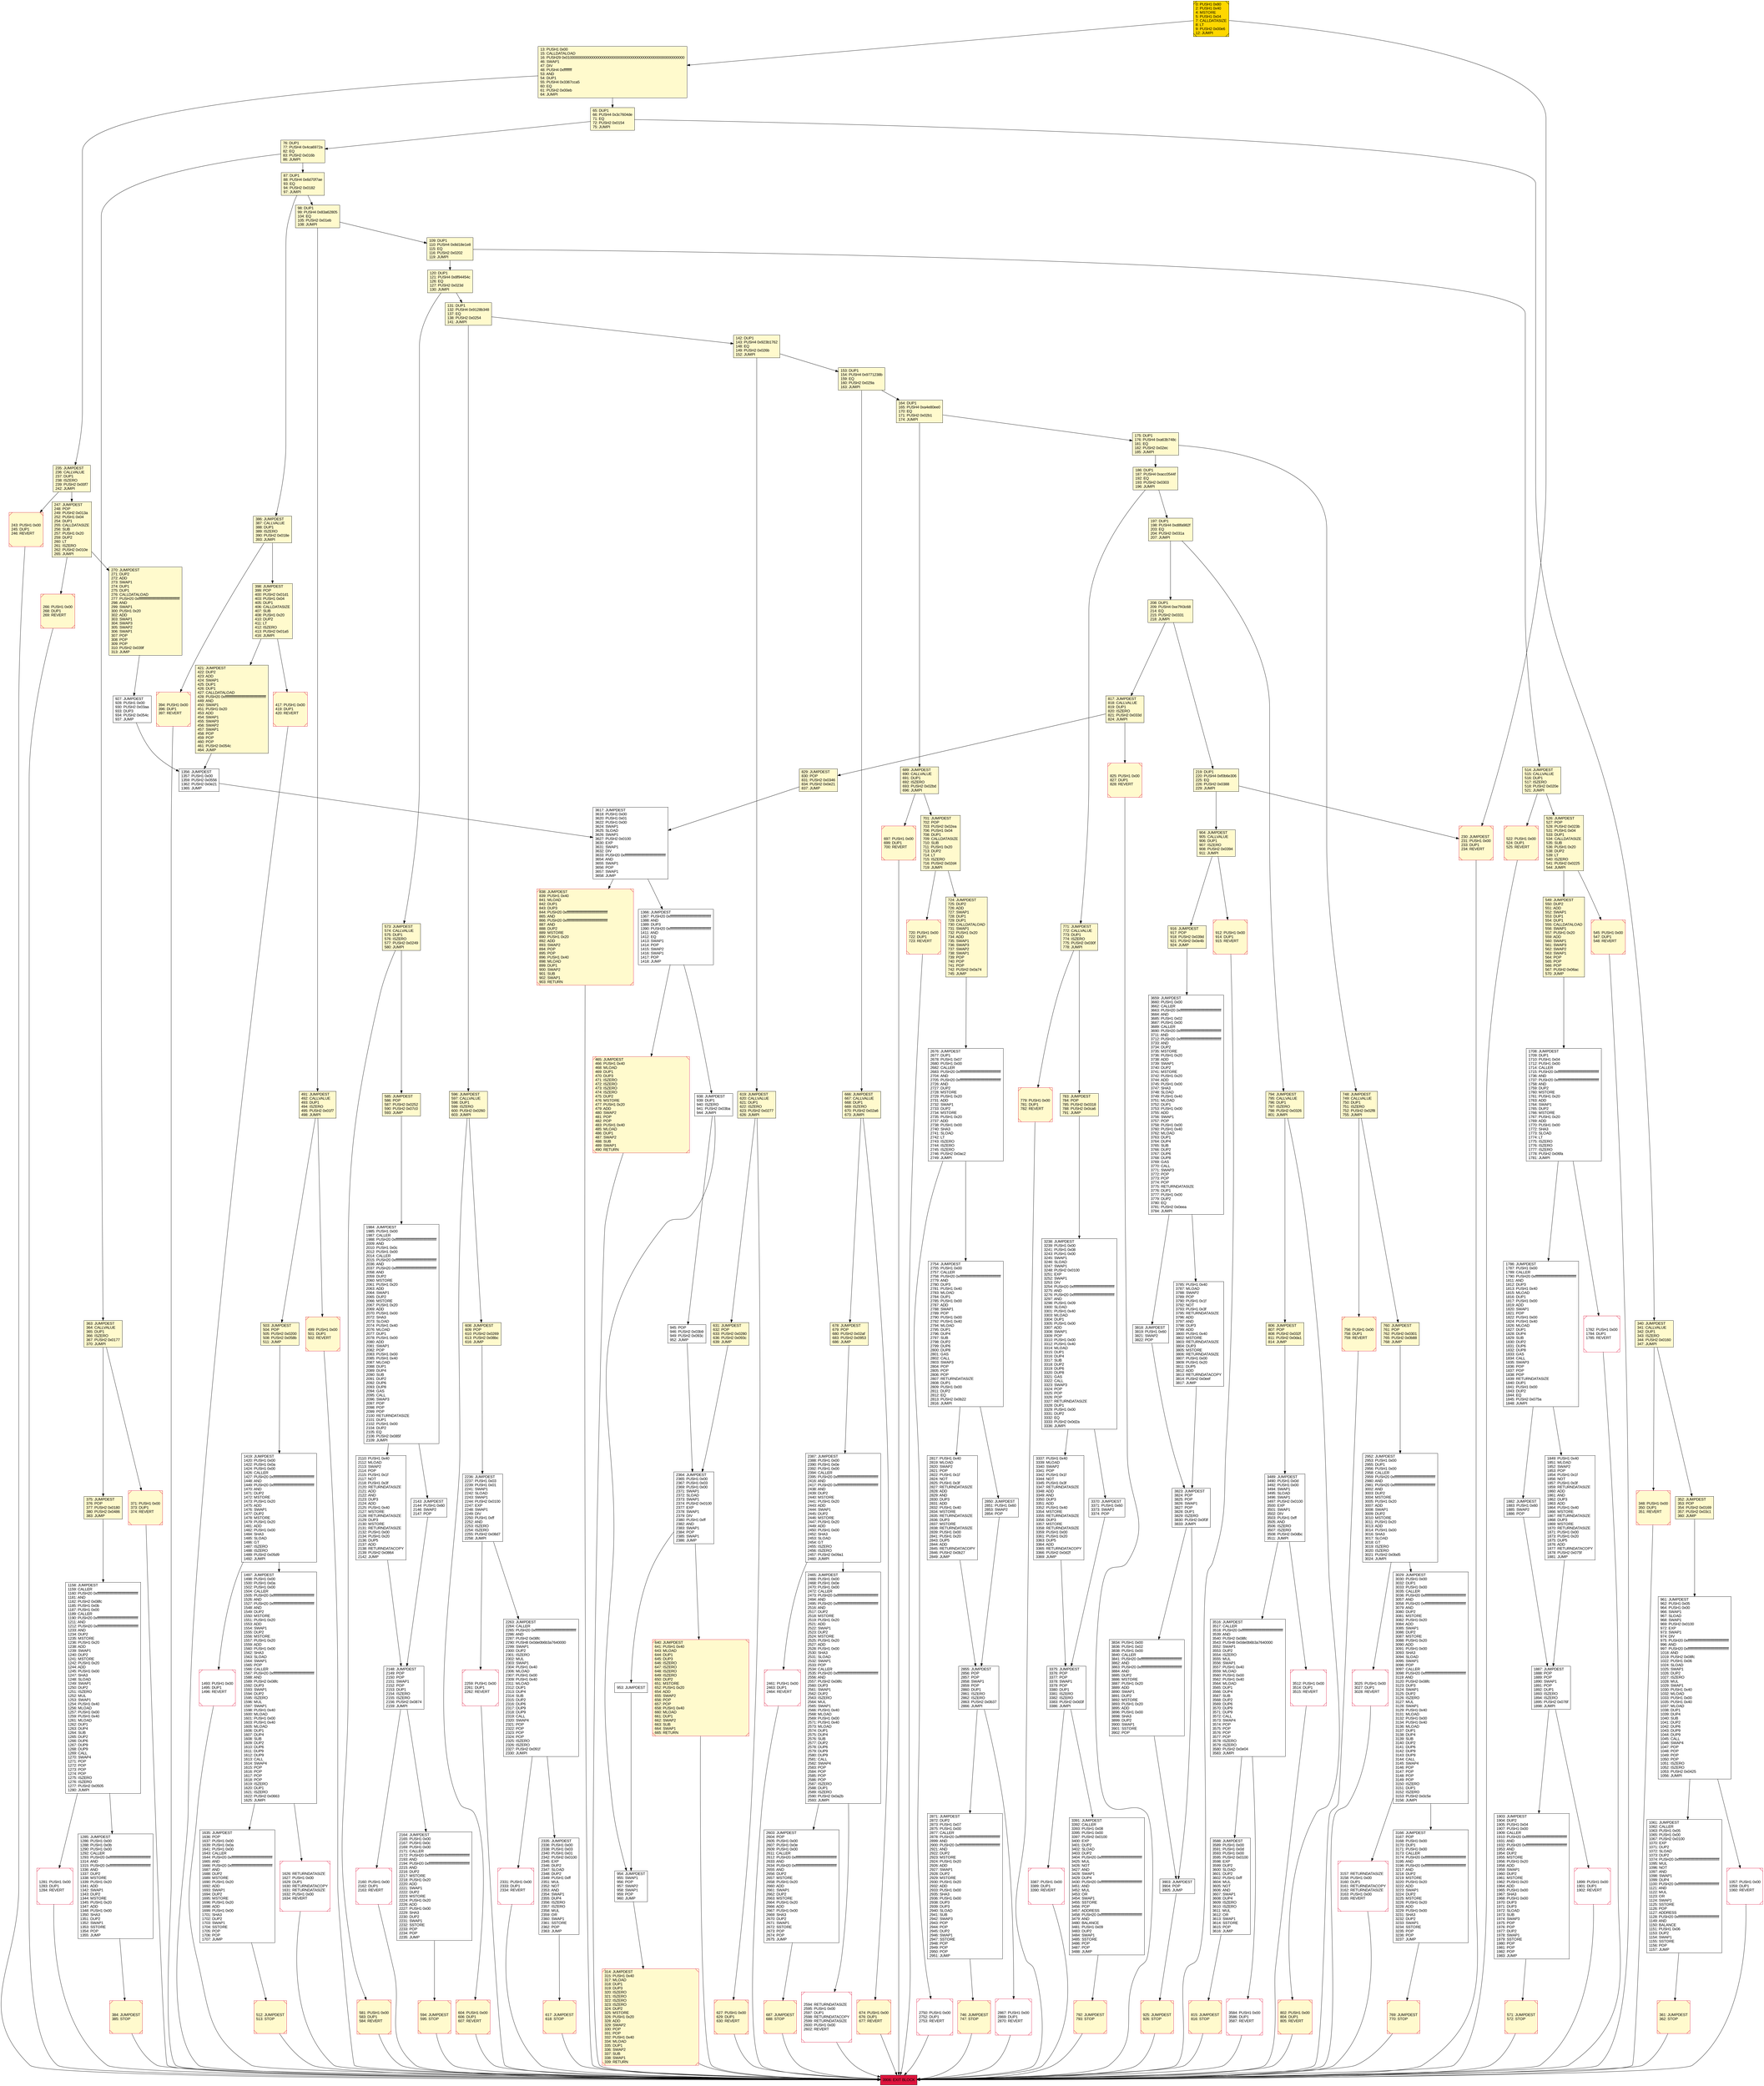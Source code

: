 digraph G {
bgcolor=transparent rankdir=UD;
node [shape=box style=filled color=black fillcolor=white fontname=arial fontcolor=black];
417 [label="417: PUSH1 0x00\l419: DUP1\l420: REVERT\l" fillcolor=lemonchiffon shape=Msquare color=crimson ];
674 [label="674: PUSH1 0x00\l676: DUP1\l677: REVERT\l" fillcolor=lemonchiffon shape=Msquare color=crimson ];
314 [label="314: JUMPDEST\l315: PUSH1 0x40\l317: MLOAD\l318: DUP1\l319: DUP3\l320: ISZERO\l321: ISZERO\l322: ISZERO\l323: ISZERO\l324: DUP2\l325: MSTORE\l326: PUSH1 0x20\l328: ADD\l329: SWAP2\l330: POP\l331: POP\l332: PUSH1 0x40\l334: MLOAD\l335: DUP1\l336: SWAP2\l337: SUB\l338: SWAP1\l339: RETURN\l" fillcolor=lemonchiffon shape=Msquare color=crimson ];
689 [label="689: JUMPDEST\l690: CALLVALUE\l691: DUP1\l692: ISZERO\l693: PUSH2 0x02bd\l696: JUMPI\l" fillcolor=lemonchiffon ];
153 [label="153: DUP1\l154: PUSH4 0x9771238b\l159: EQ\l160: PUSH2 0x029a\l163: JUMPI\l" fillcolor=lemonchiffon ];
925 [label="925: JUMPDEST\l926: STOP\l" fillcolor=lemonchiffon shape=Msquare color=crimson ];
1061 [label="1061: JUMPDEST\l1062: CALLER\l1063: PUSH1 0x05\l1065: PUSH1 0x00\l1067: PUSH2 0x0100\l1070: EXP\l1071: DUP2\l1072: SLOAD\l1073: DUP2\l1074: PUSH20 0xffffffffffffffffffffffffffffffffffffffff\l1095: MUL\l1096: NOT\l1097: AND\l1098: SWAP1\l1099: DUP4\l1100: PUSH20 0xffffffffffffffffffffffffffffffffffffffff\l1121: AND\l1122: MUL\l1123: OR\l1124: SWAP1\l1125: SSTORE\l1126: POP\l1127: ADDRESS\l1128: PUSH20 0xffffffffffffffffffffffffffffffffffffffff\l1149: AND\l1150: BALANCE\l1151: PUSH1 0x06\l1153: DUP2\l1154: SWAP1\l1155: SSTORE\l1156: POP\l1157: JUMP\l" ];
2148 [label="2148: JUMPDEST\l2149: POP\l2150: POP\l2151: SWAP1\l2152: POP\l2153: DUP1\l2154: ISZERO\l2155: ISZERO\l2156: PUSH2 0x0874\l2159: JUMPI\l" ];
954 [label="954: JUMPDEST\l955: SWAP1\l956: POP\l957: SWAP2\l958: SWAP1\l959: POP\l960: JUMP\l" ];
1708 [label="1708: JUMPDEST\l1709: DUP1\l1710: PUSH1 0x04\l1712: PUSH1 0x00\l1714: CALLER\l1715: PUSH20 0xffffffffffffffffffffffffffffffffffffffff\l1736: AND\l1737: PUSH20 0xffffffffffffffffffffffffffffffffffffffff\l1758: AND\l1759: DUP2\l1760: MSTORE\l1761: PUSH1 0x20\l1763: ADD\l1764: SWAP1\l1765: DUP2\l1766: MSTORE\l1767: PUSH1 0x20\l1769: ADD\l1770: PUSH1 0x00\l1772: SHA3\l1773: SLOAD\l1774: LT\l1775: ISZERO\l1776: ISZERO\l1777: ISZERO\l1778: PUSH2 0x06fa\l1781: JUMPI\l" ];
573 [label="573: JUMPDEST\l574: CALLVALUE\l575: DUP1\l576: ISZERO\l577: PUSH2 0x0249\l580: JUMPI\l" fillcolor=lemonchiffon ];
375 [label="375: JUMPDEST\l376: POP\l377: PUSH2 0x0180\l380: PUSH2 0x0486\l383: JUMP\l" fillcolor=lemonchiffon ];
384 [label="384: JUMPDEST\l385: STOP\l" fillcolor=lemonchiffon shape=Msquare color=crimson ];
838 [label="838: JUMPDEST\l839: PUSH1 0x40\l841: MLOAD\l842: DUP1\l843: DUP3\l844: PUSH20 0xffffffffffffffffffffffffffffffffffffffff\l865: AND\l866: PUSH20 0xffffffffffffffffffffffffffffffffffffffff\l887: AND\l888: DUP2\l889: MSTORE\l890: PUSH1 0x20\l892: ADD\l893: SWAP2\l894: POP\l895: POP\l896: PUSH1 0x40\l898: MLOAD\l899: DUP1\l900: SWAP2\l901: SUB\l902: SWAP1\l903: RETURN\l" fillcolor=lemonchiffon shape=Msquare color=crimson ];
2263 [label="2263: JUMPDEST\l2264: CALLER\l2265: PUSH20 0xffffffffffffffffffffffffffffffffffffffff\l2286: AND\l2287: PUSH2 0x08fc\l2290: PUSH8 0x0de0b6b3a7640000\l2299: SWAP1\l2300: DUP2\l2301: ISZERO\l2302: MUL\l2303: SWAP1\l2304: PUSH1 0x40\l2306: MLOAD\l2307: PUSH1 0x00\l2309: PUSH1 0x40\l2311: MLOAD\l2312: DUP1\l2313: DUP4\l2314: SUB\l2315: DUP2\l2316: DUP6\l2317: DUP9\l2318: DUP9\l2319: CALL\l2320: SWAP4\l2321: POP\l2322: POP\l2323: POP\l2324: POP\l2325: ISZERO\l2326: ISZERO\l2327: PUSH2 0x091f\l2330: JUMPI\l" ];
666 [label="666: JUMPDEST\l667: CALLVALUE\l668: DUP1\l669: ISZERO\l670: PUSH2 0x02a6\l673: JUMPI\l" fillcolor=lemonchiffon ];
697 [label="697: PUSH1 0x00\l699: DUP1\l700: REVERT\l" fillcolor=lemonchiffon shape=Msquare color=crimson ];
3903 [label="3903: JUMPDEST\l3904: POP\l3905: JUMP\l" ];
1887 [label="1887: JUMPDEST\l1888: POP\l1889: POP\l1890: SWAP1\l1891: POP\l1892: DUP1\l1893: ISZERO\l1894: ISZERO\l1895: PUSH2 0x076f\l1898: JUMPI\l" ];
3512 [label="3512: PUSH1 0x00\l3514: DUP1\l3515: REVERT\l" shape=Msquare color=crimson ];
2750 [label="2750: PUSH1 0x00\l2752: DUP1\l2753: REVERT\l" shape=Msquare color=crimson ];
2164 [label="2164: JUMPDEST\l2165: PUSH1 0x00\l2167: PUSH1 0x0c\l2169: PUSH1 0x00\l2171: CALLER\l2172: PUSH20 0xffffffffffffffffffffffffffffffffffffffff\l2193: AND\l2194: PUSH20 0xffffffffffffffffffffffffffffffffffffffff\l2215: AND\l2216: DUP2\l2217: MSTORE\l2218: PUSH1 0x20\l2220: ADD\l2221: SWAP1\l2222: DUP2\l2223: MSTORE\l2224: PUSH1 0x20\l2226: ADD\l2227: PUSH1 0x00\l2229: SHA3\l2230: DUP2\l2231: SWAP1\l2232: SSTORE\l2233: POP\l2234: POP\l2235: JUMP\l" ];
1849 [label="1849: PUSH1 0x40\l1851: MLOAD\l1852: SWAP2\l1853: POP\l1854: PUSH1 0x1f\l1856: NOT\l1857: PUSH1 0x3f\l1859: RETURNDATASIZE\l1860: ADD\l1861: AND\l1862: DUP3\l1863: ADD\l1864: PUSH1 0x40\l1866: MSTORE\l1867: RETURNDATASIZE\l1868: DUP3\l1869: MSTORE\l1870: RETURNDATASIZE\l1871: PUSH1 0x00\l1873: PUSH1 0x20\l1875: DUP5\l1876: ADD\l1877: RETURNDATACOPY\l1878: PUSH2 0x075f\l1881: JUMP\l" ];
2855 [label="2855: JUMPDEST\l2856: POP\l2857: POP\l2858: SWAP1\l2859: POP\l2860: DUP1\l2861: ISZERO\l2862: ISZERO\l2863: PUSH2 0x0b37\l2866: JUMPI\l" ];
760 [label="760: JUMPDEST\l761: POP\l762: PUSH2 0x0301\l765: PUSH2 0x0b88\l768: JUMP\l" fillcolor=lemonchiffon ];
386 [label="386: JUMPDEST\l387: CALLVALUE\l388: DUP1\l389: ISZERO\l390: PUSH2 0x018e\l393: JUMPI\l" fillcolor=lemonchiffon ];
619 [label="619: JUMPDEST\l620: CALLVALUE\l621: DUP1\l622: ISZERO\l623: PUSH2 0x0277\l626: JUMPI\l" fillcolor=lemonchiffon ];
394 [label="394: PUSH1 0x00\l396: DUP1\l397: REVERT\l" fillcolor=lemonchiffon shape=Msquare color=crimson ];
109 [label="109: DUP1\l110: PUSH4 0x8d18e1e8\l115: EQ\l116: PUSH2 0x0202\l119: JUMPI\l" fillcolor=lemonchiffon ];
1786 [label="1786: JUMPDEST\l1787: PUSH1 0x00\l1789: CALLER\l1790: PUSH20 0xffffffffffffffffffffffffffffffffffffffff\l1811: AND\l1812: DUP3\l1813: PUSH1 0x40\l1815: MLOAD\l1816: DUP1\l1817: PUSH1 0x00\l1819: ADD\l1820: SWAP1\l1821: POP\l1822: PUSH1 0x00\l1824: PUSH1 0x40\l1826: MLOAD\l1827: DUP1\l1828: DUP4\l1829: SUB\l1830: DUP2\l1831: DUP6\l1832: DUP8\l1833: GAS\l1834: CALL\l1835: SWAP3\l1836: POP\l1837: POP\l1838: POP\l1839: RETURNDATASIZE\l1840: DUP1\l1841: PUSH1 0x00\l1843: DUP2\l1844: EQ\l1845: PUSH2 0x075a\l1848: JUMPI\l" ];
13 [label="13: PUSH1 0x00\l15: CALLDATALOAD\l16: PUSH29 0x0100000000000000000000000000000000000000000000000000000000\l46: SWAP1\l47: DIV\l48: PUSH4 0xffffffff\l53: AND\l54: DUP1\l55: PUSH4 0x3367cca5\l60: EQ\l61: PUSH2 0x00eb\l64: JUMPI\l" fillcolor=lemonchiffon ];
912 [label="912: PUSH1 0x00\l914: DUP1\l915: REVERT\l" fillcolor=lemonchiffon shape=Msquare color=crimson ];
2952 [label="2952: JUMPDEST\l2953: PUSH1 0x00\l2955: DUP1\l2956: PUSH1 0x00\l2958: CALLER\l2959: PUSH20 0xffffffffffffffffffffffffffffffffffffffff\l2980: AND\l2981: PUSH20 0xffffffffffffffffffffffffffffffffffffffff\l3002: AND\l3003: DUP2\l3004: MSTORE\l3005: PUSH1 0x20\l3007: ADD\l3008: SWAP1\l3009: DUP2\l3010: MSTORE\l3011: PUSH1 0x20\l3013: ADD\l3014: PUSH1 0x00\l3016: SHA3\l3017: SLOAD\l3018: GT\l3019: ISZERO\l3020: ISZERO\l3021: PUSH2 0x0bd5\l3024: JUMPI\l" ];
783 [label="783: JUMPDEST\l784: POP\l785: PUSH2 0x0318\l788: PUSH2 0x0ca6\l791: JUMP\l" fillcolor=lemonchiffon ];
197 [label="197: DUP1\l198: PUSH4 0xd8fa982f\l203: EQ\l204: PUSH2 0x031a\l207: JUMPI\l" fillcolor=lemonchiffon ];
771 [label="771: JUMPDEST\l772: CALLVALUE\l773: DUP1\l774: ISZERO\l775: PUSH2 0x030f\l778: JUMPI\l" fillcolor=lemonchiffon ];
3834 [label="3834: PUSH1 0x00\l3836: PUSH1 0x02\l3838: PUSH1 0x00\l3840: CALLER\l3841: PUSH20 0xffffffffffffffffffffffffffffffffffffffff\l3862: AND\l3863: PUSH20 0xffffffffffffffffffffffffffffffffffffffff\l3884: AND\l3885: DUP2\l3886: MSTORE\l3887: PUSH1 0x20\l3889: ADD\l3890: SWAP1\l3891: DUP2\l3892: MSTORE\l3893: PUSH1 0x20\l3895: ADD\l3896: PUSH1 0x00\l3898: SHA3\l3899: DUP2\l3900: SWAP1\l3901: SSTORE\l3902: POP\l" ];
2594 [label="2594: RETURNDATASIZE\l2595: PUSH1 0x00\l2597: DUP1\l2598: RETURNDATACOPY\l2599: RETURNDATASIZE\l2600: PUSH1 0x00\l2602: REVERT\l" shape=Msquare color=crimson ];
687 [label="687: JUMPDEST\l688: STOP\l" fillcolor=lemonchiffon shape=Msquare color=crimson ];
2461 [label="2461: PUSH1 0x00\l2463: DUP1\l2464: REVERT\l" shape=Msquare color=crimson ];
2364 [label="2364: JUMPDEST\l2365: PUSH1 0x00\l2367: PUSH1 0x03\l2369: PUSH1 0x00\l2371: SWAP1\l2372: SLOAD\l2373: SWAP1\l2374: PUSH2 0x0100\l2377: EXP\l2378: SWAP1\l2379: DIV\l2380: PUSH1 0xff\l2382: AND\l2383: SWAP1\l2384: POP\l2385: SWAP1\l2386: JUMP\l" ];
549 [label="549: JUMPDEST\l550: DUP2\l551: ADD\l552: SWAP1\l553: DUP1\l554: DUP1\l555: CALLDATALOAD\l556: SWAP1\l557: PUSH1 0x20\l559: ADD\l560: SWAP1\l561: SWAP3\l562: SWAP2\l563: SWAP1\l564: POP\l565: POP\l566: POP\l567: PUSH2 0x06ac\l570: JUMP\l" fillcolor=lemonchiffon ];
1626 [label="1626: RETURNDATASIZE\l1627: PUSH1 0x00\l1629: DUP1\l1630: RETURNDATACOPY\l1631: RETURNDATASIZE\l1632: PUSH1 0x00\l1634: REVERT\l" shape=Msquare color=crimson ];
491 [label="491: JUMPDEST\l492: CALLVALUE\l493: DUP1\l494: ISZERO\l495: PUSH2 0x01f7\l498: JUMPI\l" fillcolor=lemonchiffon ];
3906 [label="3906: EXIT BLOCK\l" fillcolor=crimson ];
503 [label="503: JUMPDEST\l504: POP\l505: PUSH2 0x0200\l508: PUSH2 0x058b\l511: JUMP\l" fillcolor=lemonchiffon ];
3157 [label="3157: RETURNDATASIZE\l3158: PUSH1 0x00\l3160: DUP1\l3161: RETURNDATACOPY\l3162: RETURNDATASIZE\l3163: PUSH1 0x00\l3165: REVERT\l" shape=Msquare color=crimson ];
3391 [label="3391: JUMPDEST\l3392: CALLER\l3393: PUSH1 0x08\l3395: PUSH1 0x00\l3397: PUSH2 0x0100\l3400: EXP\l3401: DUP2\l3402: SLOAD\l3403: DUP2\l3404: PUSH20 0xffffffffffffffffffffffffffffffffffffffff\l3425: MUL\l3426: NOT\l3427: AND\l3428: SWAP1\l3429: DUP4\l3430: PUSH20 0xffffffffffffffffffffffffffffffffffffffff\l3451: AND\l3452: MUL\l3453: OR\l3454: SWAP1\l3455: SSTORE\l3456: POP\l3457: ADDRESS\l3458: PUSH20 0xffffffffffffffffffffffffffffffffffffffff\l3479: AND\l3480: BALANCE\l3481: PUSH1 0x09\l3483: DUP2\l3484: SWAP1\l3485: SSTORE\l3486: POP\l3487: POP\l3488: JUMP\l" ];
175 [label="175: DUP1\l176: PUSH4 0xa63b748c\l181: EQ\l182: PUSH2 0x02ec\l185: JUMPI\l" fillcolor=lemonchiffon ];
243 [label="243: PUSH1 0x00\l245: DUP1\l246: REVERT\l" fillcolor=lemonchiffon shape=Msquare color=crimson ];
499 [label="499: PUSH1 0x00\l501: DUP1\l502: REVERT\l" fillcolor=lemonchiffon shape=Msquare color=crimson ];
87 [label="87: DUP1\l88: PUSH4 0x6d70f7ae\l93: EQ\l94: PUSH2 0x0182\l97: JUMPI\l" fillcolor=lemonchiffon ];
1356 [label="1356: JUMPDEST\l1357: PUSH1 0x00\l1359: PUSH2 0x0556\l1362: PUSH2 0x0e21\l1365: JUMP\l" ];
756 [label="756: PUSH1 0x00\l758: DUP1\l759: REVERT\l" fillcolor=lemonchiffon shape=Msquare color=crimson ];
1782 [label="1782: PUSH1 0x00\l1784: DUP1\l1785: REVERT\l" shape=Msquare color=crimson ];
2817 [label="2817: PUSH1 0x40\l2819: MLOAD\l2820: SWAP2\l2821: POP\l2822: PUSH1 0x1f\l2824: NOT\l2825: PUSH1 0x3f\l2827: RETURNDATASIZE\l2828: ADD\l2829: AND\l2830: DUP3\l2831: ADD\l2832: PUSH1 0x40\l2834: MSTORE\l2835: RETURNDATASIZE\l2836: DUP3\l2837: MSTORE\l2838: RETURNDATASIZE\l2839: PUSH1 0x00\l2841: PUSH1 0x20\l2843: DUP5\l2844: ADD\l2845: RETURNDATACOPY\l2846: PUSH2 0x0b27\l2849: JUMP\l" ];
514 [label="514: JUMPDEST\l515: CALLVALUE\l516: DUP1\l517: ISZERO\l518: PUSH2 0x020e\l521: JUMPI\l" fillcolor=lemonchiffon ];
1158 [label="1158: JUMPDEST\l1159: CALLER\l1160: PUSH20 0xffffffffffffffffffffffffffffffffffffffff\l1181: AND\l1182: PUSH2 0x08fc\l1185: PUSH1 0x0b\l1187: PUSH1 0x00\l1189: CALLER\l1190: PUSH20 0xffffffffffffffffffffffffffffffffffffffff\l1211: AND\l1212: PUSH20 0xffffffffffffffffffffffffffffffffffffffff\l1233: AND\l1234: DUP2\l1235: MSTORE\l1236: PUSH1 0x20\l1238: ADD\l1239: SWAP1\l1240: DUP2\l1241: MSTORE\l1242: PUSH1 0x20\l1244: ADD\l1245: PUSH1 0x00\l1247: SHA3\l1248: SLOAD\l1249: SWAP1\l1250: DUP2\l1251: ISZERO\l1252: MUL\l1253: SWAP1\l1254: PUSH1 0x40\l1256: MLOAD\l1257: PUSH1 0x00\l1259: PUSH1 0x40\l1261: MLOAD\l1262: DUP1\l1263: DUP4\l1264: SUB\l1265: DUP2\l1266: DUP6\l1267: DUP9\l1268: DUP9\l1269: CALL\l1270: SWAP4\l1271: POP\l1272: POP\l1273: POP\l1274: POP\l1275: ISZERO\l1276: ISZERO\l1277: PUSH2 0x0505\l1280: JUMPI\l" ];
1419 [label="1419: JUMPDEST\l1420: PUSH1 0x00\l1422: PUSH1 0x0a\l1424: PUSH1 0x00\l1426: CALLER\l1427: PUSH20 0xffffffffffffffffffffffffffffffffffffffff\l1448: AND\l1449: PUSH20 0xffffffffffffffffffffffffffffffffffffffff\l1470: AND\l1471: DUP2\l1472: MSTORE\l1473: PUSH1 0x20\l1475: ADD\l1476: SWAP1\l1477: DUP2\l1478: MSTORE\l1479: PUSH1 0x20\l1481: ADD\l1482: PUSH1 0x00\l1484: SHA3\l1485: SLOAD\l1486: GT\l1487: ISZERO\l1488: ISZERO\l1489: PUSH2 0x05d9\l1492: JUMPI\l" ];
0 [label="0: PUSH1 0x80\l2: PUSH1 0x40\l4: MSTORE\l5: PUSH1 0x04\l7: CALLDATASIZE\l8: LT\l9: PUSH2 0x00e6\l12: JUMPI\l" fillcolor=lemonchiffon shape=Msquare fillcolor=gold ];
678 [label="678: JUMPDEST\l679: POP\l680: PUSH2 0x02af\l683: PUSH2 0x0953\l686: JUMP\l" fillcolor=lemonchiffon ];
961 [label="961: JUMPDEST\l962: PUSH1 0x05\l964: PUSH1 0x00\l966: SWAP1\l967: SLOAD\l968: SWAP1\l969: PUSH2 0x0100\l972: EXP\l973: SWAP1\l974: DIV\l975: PUSH20 0xffffffffffffffffffffffffffffffffffffffff\l996: AND\l997: PUSH20 0xffffffffffffffffffffffffffffffffffffffff\l1018: AND\l1019: PUSH2 0x08fc\l1022: PUSH1 0x06\l1024: SLOAD\l1025: SWAP1\l1026: DUP2\l1027: ISZERO\l1028: MUL\l1029: SWAP1\l1030: PUSH1 0x40\l1032: MLOAD\l1033: PUSH1 0x00\l1035: PUSH1 0x40\l1037: MLOAD\l1038: DUP1\l1039: DUP4\l1040: SUB\l1041: DUP2\l1042: DUP6\l1043: DUP9\l1044: DUP9\l1045: CALL\l1046: SWAP4\l1047: POP\l1048: POP\l1049: POP\l1050: POP\l1051: ISZERO\l1052: ISZERO\l1053: PUSH2 0x0425\l1056: JUMPI\l" ];
631 [label="631: JUMPDEST\l632: POP\l633: PUSH2 0x0280\l636: PUSH2 0x093c\l639: JUMP\l" fillcolor=lemonchiffon ];
3818 [label="3818: JUMPDEST\l3819: PUSH1 0x60\l3821: SWAP2\l3822: POP\l" ];
806 [label="806: JUMPDEST\l807: POP\l808: PUSH2 0x032f\l811: PUSH2 0x0da1\l814: JUMP\l" fillcolor=lemonchiffon ];
927 [label="927: JUMPDEST\l928: PUSH1 0x00\l930: PUSH2 0x03aa\l933: DUP3\l934: PUSH2 0x054c\l937: JUMP\l" ];
526 [label="526: JUMPDEST\l527: POP\l528: PUSH2 0x023b\l531: PUSH1 0x04\l533: DUP1\l534: CALLDATASIZE\l535: SUB\l536: PUSH1 0x20\l538: DUP2\l539: LT\l540: ISZERO\l541: PUSH2 0x0225\l544: JUMPI\l" fillcolor=lemonchiffon ];
3025 [label="3025: PUSH1 0x00\l3027: DUP1\l3028: REVERT\l" shape=Msquare color=crimson ];
720 [label="720: PUSH1 0x00\l722: DUP1\l723: REVERT\l" fillcolor=lemonchiffon shape=Msquare color=crimson ];
608 [label="608: JUMPDEST\l609: POP\l610: PUSH2 0x0269\l613: PUSH2 0x08bc\l616: JUMP\l" fillcolor=lemonchiffon ];
2259 [label="2259: PUSH1 0x00\l2261: DUP1\l2262: REVERT\l" shape=Msquare color=crimson ];
270 [label="270: JUMPDEST\l271: DUP2\l272: ADD\l273: SWAP1\l274: DUP1\l275: DUP1\l276: CALLDATALOAD\l277: PUSH20 0xffffffffffffffffffffffffffffffffffffffff\l298: AND\l299: SWAP1\l300: PUSH1 0x20\l302: ADD\l303: SWAP1\l304: SWAP3\l305: SWAP2\l306: SWAP1\l307: POP\l308: POP\l309: POP\l310: PUSH2 0x039f\l313: JUMP\l" fillcolor=lemonchiffon ];
953 [label="953: JUMPDEST\l" ];
1493 [label="1493: PUSH1 0x00\l1495: DUP1\l1496: REVERT\l" shape=Msquare color=crimson ];
186 [label="186: DUP1\l187: PUSH4 0xacc0544f\l192: EQ\l193: PUSH2 0x0303\l196: JUMPI\l" fillcolor=lemonchiffon ];
3238 [label="3238: JUMPDEST\l3239: PUSH1 0x00\l3241: PUSH1 0x08\l3243: PUSH1 0x00\l3245: SWAP1\l3246: SLOAD\l3247: SWAP1\l3248: PUSH2 0x0100\l3251: EXP\l3252: SWAP1\l3253: DIV\l3254: PUSH20 0xffffffffffffffffffffffffffffffffffffffff\l3275: AND\l3276: PUSH20 0xffffffffffffffffffffffffffffffffffffffff\l3297: AND\l3298: PUSH1 0x09\l3300: SLOAD\l3301: PUSH1 0x40\l3303: MLOAD\l3304: DUP1\l3305: PUSH1 0x00\l3307: ADD\l3308: SWAP1\l3309: POP\l3310: PUSH1 0x00\l3312: PUSH1 0x40\l3314: MLOAD\l3315: DUP1\l3316: DUP4\l3317: SUB\l3318: DUP2\l3319: DUP6\l3320: DUP8\l3321: GAS\l3322: CALL\l3323: SWAP3\l3324: POP\l3325: POP\l3326: POP\l3327: RETURNDATASIZE\l3328: DUP1\l3329: PUSH1 0x00\l3331: DUP2\l3332: EQ\l3333: PUSH2 0x0d2a\l3336: JUMPI\l" ];
746 [label="746: JUMPDEST\l747: STOP\l" fillcolor=lemonchiffon shape=Msquare color=crimson ];
3375 [label="3375: JUMPDEST\l3376: POP\l3377: POP\l3378: SWAP1\l3379: POP\l3380: DUP1\l3381: ISZERO\l3382: ISZERO\l3383: PUSH2 0x0d3f\l3386: JUMPI\l" ];
596 [label="596: JUMPDEST\l597: CALLVALUE\l598: DUP1\l599: ISZERO\l600: PUSH2 0x0260\l603: JUMPI\l" fillcolor=lemonchiffon ];
545 [label="545: PUSH1 0x00\l547: DUP1\l548: REVERT\l" fillcolor=lemonchiffon shape=Msquare color=crimson ];
1057 [label="1057: PUSH1 0x00\l1059: DUP1\l1060: REVERT\l" shape=Msquare color=crimson ];
3489 [label="3489: JUMPDEST\l3490: PUSH1 0x0d\l3492: PUSH1 0x00\l3494: SWAP1\l3495: SLOAD\l3496: SWAP1\l3497: PUSH2 0x0100\l3500: EXP\l3501: SWAP1\l3502: DIV\l3503: PUSH1 0xff\l3505: AND\l3506: ISZERO\l3507: ISZERO\l3508: PUSH2 0x0dbc\l3511: JUMPI\l" ];
1285 [label="1285: JUMPDEST\l1286: PUSH1 0x00\l1288: PUSH1 0x0b\l1290: PUSH1 0x00\l1292: CALLER\l1293: PUSH20 0xffffffffffffffffffffffffffffffffffffffff\l1314: AND\l1315: PUSH20 0xffffffffffffffffffffffffffffffffffffffff\l1336: AND\l1337: DUP2\l1338: MSTORE\l1339: PUSH1 0x20\l1341: ADD\l1342: SWAP1\l1343: DUP2\l1344: MSTORE\l1345: PUSH1 0x20\l1347: ADD\l1348: PUSH1 0x00\l1350: SHA3\l1351: DUP2\l1352: SWAP1\l1353: SSTORE\l1354: POP\l1355: JUMP\l" ];
829 [label="829: JUMPDEST\l830: POP\l831: PUSH2 0x0346\l834: PUSH2 0x0e21\l837: JUMP\l" fillcolor=lemonchiffon ];
1366 [label="1366: JUMPDEST\l1367: PUSH20 0xffffffffffffffffffffffffffffffffffffffff\l1388: AND\l1389: DUP3\l1390: PUSH20 0xffffffffffffffffffffffffffffffffffffffff\l1411: AND\l1412: EQ\l1413: SWAP1\l1414: POP\l1415: SWAP2\l1416: SWAP1\l1417: POP\l1418: JUMP\l" ];
802 [label="802: PUSH1 0x00\l804: DUP1\l805: REVERT\l" fillcolor=lemonchiffon shape=Msquare color=crimson ];
1497 [label="1497: JUMPDEST\l1498: PUSH1 0x00\l1500: PUSH1 0x0a\l1502: PUSH1 0x00\l1504: CALLER\l1505: PUSH20 0xffffffffffffffffffffffffffffffffffffffff\l1526: AND\l1527: PUSH20 0xffffffffffffffffffffffffffffffffffffffff\l1548: AND\l1549: DUP2\l1550: MSTORE\l1551: PUSH1 0x20\l1553: ADD\l1554: SWAP1\l1555: DUP2\l1556: MSTORE\l1557: PUSH1 0x20\l1559: ADD\l1560: PUSH1 0x00\l1562: SHA3\l1563: SLOAD\l1564: SWAP1\l1565: POP\l1566: CALLER\l1567: PUSH20 0xffffffffffffffffffffffffffffffffffffffff\l1588: AND\l1589: PUSH2 0x08fc\l1592: DUP3\l1593: SWAP1\l1594: DUP2\l1595: ISZERO\l1596: MUL\l1597: SWAP1\l1598: PUSH1 0x40\l1600: MLOAD\l1601: PUSH1 0x00\l1603: PUSH1 0x40\l1605: MLOAD\l1606: DUP1\l1607: DUP4\l1608: SUB\l1609: DUP2\l1610: DUP6\l1611: DUP9\l1612: DUP9\l1613: CALL\l1614: SWAP4\l1615: POP\l1616: POP\l1617: POP\l1618: POP\l1619: ISZERO\l1620: DUP1\l1621: ISZERO\l1622: PUSH2 0x0663\l1625: JUMPI\l" ];
1903 [label="1903: JUMPDEST\l1904: DUP2\l1905: PUSH1 0x04\l1907: PUSH1 0x00\l1909: CALLER\l1910: PUSH20 0xffffffffffffffffffffffffffffffffffffffff\l1931: AND\l1932: PUSH20 0xffffffffffffffffffffffffffffffffffffffff\l1953: AND\l1954: DUP2\l1955: MSTORE\l1956: PUSH1 0x20\l1958: ADD\l1959: SWAP1\l1960: DUP2\l1961: MSTORE\l1962: PUSH1 0x20\l1964: ADD\l1965: PUSH1 0x00\l1967: SHA3\l1968: PUSH1 0x00\l1970: DUP3\l1971: DUP3\l1972: SLOAD\l1973: SUB\l1974: SWAP3\l1975: POP\l1976: POP\l1977: DUP2\l1978: SWAP1\l1979: SSTORE\l1980: POP\l1981: POP\l1982: POP\l1983: JUMP\l" ];
748 [label="748: JUMPDEST\l749: CALLVALUE\l750: DUP1\l751: ISZERO\l752: PUSH2 0x02f8\l755: JUMPI\l" fillcolor=lemonchiffon ];
219 [label="219: DUP1\l220: PUSH4 0xf0b6e306\l225: EQ\l226: PUSH2 0x0388\l229: JUMPI\l" fillcolor=lemonchiffon ];
340 [label="340: JUMPDEST\l341: CALLVALUE\l342: DUP1\l343: ISZERO\l344: PUSH2 0x0160\l347: JUMPI\l" fillcolor=lemonchiffon ];
792 [label="792: JUMPDEST\l793: STOP\l" fillcolor=lemonchiffon shape=Msquare color=crimson ];
2867 [label="2867: PUSH1 0x00\l2869: DUP1\l2870: REVERT\l" shape=Msquare color=crimson ];
512 [label="512: JUMPDEST\l513: STOP\l" fillcolor=lemonchiffon shape=Msquare color=crimson ];
724 [label="724: JUMPDEST\l725: DUP2\l726: ADD\l727: SWAP1\l728: DUP1\l729: DUP1\l730: CALLDATALOAD\l731: SWAP1\l732: PUSH1 0x20\l734: ADD\l735: SWAP1\l736: SWAP3\l737: SWAP2\l738: SWAP1\l739: POP\l740: POP\l741: POP\l742: PUSH2 0x0a74\l745: JUMP\l" fillcolor=lemonchiffon ];
769 [label="769: JUMPDEST\l770: STOP\l" fillcolor=lemonchiffon shape=Msquare color=crimson ];
3588 [label="3588: JUMPDEST\l3589: PUSH1 0x00\l3591: PUSH1 0x0d\l3593: PUSH1 0x00\l3595: PUSH2 0x0100\l3598: EXP\l3599: DUP2\l3600: SLOAD\l3601: DUP2\l3602: PUSH1 0xff\l3604: MUL\l3605: NOT\l3606: AND\l3607: SWAP1\l3608: DUP4\l3609: ISZERO\l3610: ISZERO\l3611: MUL\l3612: OR\l3613: SWAP1\l3614: SSTORE\l3615: POP\l3616: JUMP\l" ];
825 [label="825: PUSH1 0x00\l827: DUP1\l828: REVERT\l" fillcolor=lemonchiffon shape=Msquare color=crimson ];
3387 [label="3387: PUSH1 0x00\l3389: DUP1\l3390: REVERT\l" shape=Msquare color=crimson ];
817 [label="817: JUMPDEST\l818: CALLVALUE\l819: DUP1\l820: ISZERO\l821: PUSH2 0x033d\l824: JUMPI\l" fillcolor=lemonchiffon ];
3659 [label="3659: JUMPDEST\l3660: PUSH1 0x00\l3662: CALLER\l3663: PUSH20 0xffffffffffffffffffffffffffffffffffffffff\l3684: AND\l3685: PUSH1 0x02\l3687: PUSH1 0x00\l3689: CALLER\l3690: PUSH20 0xffffffffffffffffffffffffffffffffffffffff\l3711: AND\l3712: PUSH20 0xffffffffffffffffffffffffffffffffffffffff\l3733: AND\l3734: DUP2\l3735: MSTORE\l3736: PUSH1 0x20\l3738: ADD\l3739: SWAP1\l3740: DUP2\l3741: MSTORE\l3742: PUSH1 0x20\l3744: ADD\l3745: PUSH1 0x00\l3747: SHA3\l3748: SLOAD\l3749: PUSH1 0x40\l3751: MLOAD\l3752: DUP1\l3753: PUSH1 0x00\l3755: ADD\l3756: SWAP1\l3757: POP\l3758: PUSH1 0x00\l3760: PUSH1 0x40\l3762: MLOAD\l3763: DUP1\l3764: DUP4\l3765: SUB\l3766: DUP2\l3767: DUP6\l3768: DUP8\l3769: GAS\l3770: CALL\l3771: SWAP3\l3772: POP\l3773: POP\l3774: POP\l3775: RETURNDATASIZE\l3776: DUP1\l3777: PUSH1 0x00\l3779: DUP2\l3780: EQ\l3781: PUSH2 0x0eea\l3784: JUMPI\l" ];
76 [label="76: DUP1\l77: PUSH4 0x4ca6972a\l82: EQ\l83: PUSH2 0x016b\l86: JUMPI\l" fillcolor=lemonchiffon ];
1281 [label="1281: PUSH1 0x00\l1283: DUP1\l1284: REVERT\l" shape=Msquare color=crimson ];
2850 [label="2850: JUMPDEST\l2851: PUSH1 0x60\l2853: SWAP2\l2854: POP\l" ];
794 [label="794: JUMPDEST\l795: CALLVALUE\l796: DUP1\l797: ISZERO\l798: PUSH2 0x0326\l801: JUMPI\l" fillcolor=lemonchiffon ];
3584 [label="3584: PUSH1 0x00\l3586: DUP1\l3587: REVERT\l" shape=Msquare color=crimson ];
142 [label="142: DUP1\l143: PUSH4 0x923b1762\l148: EQ\l149: PUSH2 0x026b\l152: JUMPI\l" fillcolor=lemonchiffon ];
938 [label="938: JUMPDEST\l939: DUP1\l940: ISZERO\l941: PUSH2 0x03ba\l944: JUMPI\l" ];
421 [label="421: JUMPDEST\l422: DUP2\l423: ADD\l424: SWAP1\l425: DUP1\l426: DUP1\l427: CALLDATALOAD\l428: PUSH20 0xffffffffffffffffffffffffffffffffffffffff\l449: AND\l450: SWAP1\l451: PUSH1 0x20\l453: ADD\l454: SWAP1\l455: SWAP3\l456: SWAP2\l457: SWAP1\l458: POP\l459: POP\l460: POP\l461: PUSH2 0x054c\l464: JUMP\l" fillcolor=lemonchiffon ];
65 [label="65: DUP1\l66: PUSH4 0x3c7604de\l71: EQ\l72: PUSH2 0x0154\l75: JUMPI\l" fillcolor=lemonchiffon ];
3370 [label="3370: JUMPDEST\l3371: PUSH1 0x60\l3373: SWAP2\l3374: POP\l" ];
779 [label="779: PUSH1 0x00\l781: DUP1\l782: REVERT\l" fillcolor=lemonchiffon shape=Msquare color=crimson ];
266 [label="266: PUSH1 0x00\l268: DUP1\l269: REVERT\l" fillcolor=lemonchiffon shape=Msquare color=crimson ];
522 [label="522: PUSH1 0x00\l524: DUP1\l525: REVERT\l" fillcolor=lemonchiffon shape=Msquare color=crimson ];
3516 [label="3516: JUMPDEST\l3517: CALLER\l3518: PUSH20 0xffffffffffffffffffffffffffffffffffffffff\l3539: AND\l3540: PUSH2 0x08fc\l3543: PUSH8 0x0de0b6b3a7640000\l3552: SWAP1\l3553: DUP2\l3554: ISZERO\l3555: MUL\l3556: SWAP1\l3557: PUSH1 0x40\l3559: MLOAD\l3560: PUSH1 0x00\l3562: PUSH1 0x40\l3564: MLOAD\l3565: DUP1\l3566: DUP4\l3567: SUB\l3568: DUP2\l3569: DUP6\l3570: DUP9\l3571: DUP9\l3572: CALL\l3573: SWAP4\l3574: POP\l3575: POP\l3576: POP\l3577: POP\l3578: ISZERO\l3579: ISZERO\l3580: PUSH2 0x0e04\l3583: JUMPI\l" ];
2754 [label="2754: JUMPDEST\l2755: PUSH1 0x00\l2757: CALLER\l2758: PUSH20 0xffffffffffffffffffffffffffffffffffffffff\l2779: AND\l2780: DUP3\l2781: PUSH1 0x40\l2783: MLOAD\l2784: DUP1\l2785: PUSH1 0x00\l2787: ADD\l2788: SWAP1\l2789: POP\l2790: PUSH1 0x00\l2792: PUSH1 0x40\l2794: MLOAD\l2795: DUP1\l2796: DUP4\l2797: SUB\l2798: DUP2\l2799: DUP6\l2800: DUP8\l2801: GAS\l2802: CALL\l2803: SWAP3\l2804: POP\l2805: POP\l2806: POP\l2807: RETURNDATASIZE\l2808: DUP1\l2809: PUSH1 0x00\l2811: DUP2\l2812: EQ\l2813: PUSH2 0x0b22\l2816: JUMPI\l" ];
571 [label="571: JUMPDEST\l572: STOP\l" fillcolor=lemonchiffon shape=Msquare color=crimson ];
3166 [label="3166: JUMPDEST\l3167: POP\l3168: PUSH1 0x00\l3170: DUP1\l3171: PUSH1 0x00\l3173: CALLER\l3174: PUSH20 0xffffffffffffffffffffffffffffffffffffffff\l3195: AND\l3196: PUSH20 0xffffffffffffffffffffffffffffffffffffffff\l3217: AND\l3218: DUP2\l3219: MSTORE\l3220: PUSH1 0x20\l3222: ADD\l3223: SWAP1\l3224: DUP2\l3225: MSTORE\l3226: PUSH1 0x20\l3228: ADD\l3229: PUSH1 0x00\l3231: SHA3\l3232: DUP2\l3233: SWAP1\l3234: SSTORE\l3235: POP\l3236: POP\l3237: JUMP\l" ];
2387 [label="2387: JUMPDEST\l2388: PUSH1 0x00\l2390: PUSH1 0x0e\l2392: PUSH1 0x00\l2394: CALLER\l2395: PUSH20 0xffffffffffffffffffffffffffffffffffffffff\l2416: AND\l2417: PUSH20 0xffffffffffffffffffffffffffffffffffffffff\l2438: AND\l2439: DUP2\l2440: MSTORE\l2441: PUSH1 0x20\l2443: ADD\l2444: SWAP1\l2445: DUP2\l2446: MSTORE\l2447: PUSH1 0x20\l2449: ADD\l2450: PUSH1 0x00\l2452: SHA3\l2453: SLOAD\l2454: GT\l2455: ISZERO\l2456: ISZERO\l2457: PUSH2 0x09a1\l2460: JUMPI\l" ];
2236 [label="2236: JUMPDEST\l2237: PUSH1 0x03\l2239: PUSH1 0x01\l2241: SWAP1\l2242: SLOAD\l2243: SWAP1\l2244: PUSH2 0x0100\l2247: EXP\l2248: SWAP1\l2249: DIV\l2250: PUSH1 0xff\l2252: AND\l2253: ISZERO\l2254: ISZERO\l2255: PUSH2 0x08d7\l2258: JUMPI\l" ];
945 [label="945: POP\l946: PUSH2 0x03b9\l949: PUSH2 0x093c\l952: JUMP\l" ];
3785 [label="3785: PUSH1 0x40\l3787: MLOAD\l3788: SWAP2\l3789: POP\l3790: PUSH1 0x1f\l3792: NOT\l3793: PUSH1 0x3f\l3795: RETURNDATASIZE\l3796: ADD\l3797: AND\l3798: DUP3\l3799: ADD\l3800: PUSH1 0x40\l3802: MSTORE\l3803: RETURNDATASIZE\l3804: DUP3\l3805: MSTORE\l3806: RETURNDATASIZE\l3807: PUSH1 0x00\l3809: PUSH1 0x20\l3811: DUP5\l3812: ADD\l3813: RETURNDATACOPY\l3814: PUSH2 0x0eef\l3817: JUMP\l" ];
398 [label="398: JUMPDEST\l399: POP\l400: PUSH2 0x01d1\l403: PUSH1 0x04\l405: DUP1\l406: CALLDATASIZE\l407: SUB\l408: PUSH1 0x20\l410: DUP2\l411: LT\l412: ISZERO\l413: PUSH2 0x01a5\l416: JUMPI\l" fillcolor=lemonchiffon ];
2331 [label="2331: PUSH1 0x00\l2333: DUP1\l2334: REVERT\l" shape=Msquare color=crimson ];
815 [label="815: JUMPDEST\l816: STOP\l" fillcolor=lemonchiffon shape=Msquare color=crimson ];
640 [label="640: JUMPDEST\l641: PUSH1 0x40\l643: MLOAD\l644: DUP1\l645: DUP3\l646: ISZERO\l647: ISZERO\l648: ISZERO\l649: ISZERO\l650: DUP2\l651: MSTORE\l652: PUSH1 0x20\l654: ADD\l655: SWAP2\l656: POP\l657: POP\l658: PUSH1 0x40\l660: MLOAD\l661: DUP1\l662: SWAP2\l663: SUB\l664: SWAP1\l665: RETURN\l" fillcolor=lemonchiffon shape=Msquare color=crimson ];
1984 [label="1984: JUMPDEST\l1985: PUSH1 0x00\l1987: CALLER\l1988: PUSH20 0xffffffffffffffffffffffffffffffffffffffff\l2009: AND\l2010: PUSH1 0x0c\l2012: PUSH1 0x00\l2014: CALLER\l2015: PUSH20 0xffffffffffffffffffffffffffffffffffffffff\l2036: AND\l2037: PUSH20 0xffffffffffffffffffffffffffffffffffffffff\l2058: AND\l2059: DUP2\l2060: MSTORE\l2061: PUSH1 0x20\l2063: ADD\l2064: SWAP1\l2065: DUP2\l2066: MSTORE\l2067: PUSH1 0x20\l2069: ADD\l2070: PUSH1 0x00\l2072: SHA3\l2073: SLOAD\l2074: PUSH1 0x40\l2076: MLOAD\l2077: DUP1\l2078: PUSH1 0x00\l2080: ADD\l2081: SWAP1\l2082: POP\l2083: PUSH1 0x00\l2085: PUSH1 0x40\l2087: MLOAD\l2088: DUP1\l2089: DUP4\l2090: SUB\l2091: DUP2\l2092: DUP6\l2093: DUP8\l2094: GAS\l2095: CALL\l2096: SWAP3\l2097: POP\l2098: POP\l2099: POP\l2100: RETURNDATASIZE\l2101: DUP1\l2102: PUSH1 0x00\l2104: DUP2\l2105: EQ\l2106: PUSH2 0x085f\l2109: JUMPI\l" ];
594 [label="594: JUMPDEST\l595: STOP\l" fillcolor=lemonchiffon shape=Msquare color=crimson ];
208 [label="208: DUP1\l209: PUSH4 0xe7f43c68\l214: EQ\l215: PUSH2 0x0331\l218: JUMPI\l" fillcolor=lemonchiffon ];
1899 [label="1899: PUSH1 0x00\l1901: DUP1\l1902: REVERT\l" shape=Msquare color=crimson ];
3029 [label="3029: JUMPDEST\l3030: PUSH1 0x00\l3032: DUP1\l3033: PUSH1 0x00\l3035: CALLER\l3036: PUSH20 0xffffffffffffffffffffffffffffffffffffffff\l3057: AND\l3058: PUSH20 0xffffffffffffffffffffffffffffffffffffffff\l3079: AND\l3080: DUP2\l3081: MSTORE\l3082: PUSH1 0x20\l3084: ADD\l3085: SWAP1\l3086: DUP2\l3087: MSTORE\l3088: PUSH1 0x20\l3090: ADD\l3091: PUSH1 0x00\l3093: SHA3\l3094: SLOAD\l3095: SWAP1\l3096: POP\l3097: CALLER\l3098: PUSH20 0xffffffffffffffffffffffffffffffffffffffff\l3119: AND\l3120: PUSH2 0x08fc\l3123: DUP3\l3124: SWAP1\l3125: DUP2\l3126: ISZERO\l3127: MUL\l3128: SWAP1\l3129: PUSH1 0x40\l3131: MLOAD\l3132: PUSH1 0x00\l3134: PUSH1 0x40\l3136: MLOAD\l3137: DUP1\l3138: DUP4\l3139: SUB\l3140: DUP2\l3141: DUP6\l3142: DUP9\l3143: DUP9\l3144: CALL\l3145: SWAP4\l3146: POP\l3147: POP\l3148: POP\l3149: POP\l3150: ISZERO\l3151: DUP1\l3152: ISZERO\l3153: PUSH2 0x0c5e\l3156: JUMPI\l" ];
2465 [label="2465: JUMPDEST\l2466: PUSH1 0x00\l2468: PUSH1 0x0e\l2470: PUSH1 0x00\l2472: CALLER\l2473: PUSH20 0xffffffffffffffffffffffffffffffffffffffff\l2494: AND\l2495: PUSH20 0xffffffffffffffffffffffffffffffffffffffff\l2516: AND\l2517: DUP2\l2518: MSTORE\l2519: PUSH1 0x20\l2521: ADD\l2522: SWAP1\l2523: DUP2\l2524: MSTORE\l2525: PUSH1 0x20\l2527: ADD\l2528: PUSH1 0x00\l2530: SHA3\l2531: SLOAD\l2532: SWAP1\l2533: POP\l2534: CALLER\l2535: PUSH20 0xffffffffffffffffffffffffffffffffffffffff\l2556: AND\l2557: PUSH2 0x08fc\l2560: DUP3\l2561: SWAP1\l2562: DUP2\l2563: ISZERO\l2564: MUL\l2565: SWAP1\l2566: PUSH1 0x40\l2568: MLOAD\l2569: PUSH1 0x00\l2571: PUSH1 0x40\l2573: MLOAD\l2574: DUP1\l2575: DUP4\l2576: SUB\l2577: DUP2\l2578: DUP6\l2579: DUP9\l2580: DUP9\l2581: CALL\l2582: SWAP4\l2583: POP\l2584: POP\l2585: POP\l2586: POP\l2587: ISZERO\l2588: DUP1\l2589: ISZERO\l2590: PUSH2 0x0a2b\l2593: JUMPI\l" ];
1635 [label="1635: JUMPDEST\l1636: POP\l1637: PUSH1 0x00\l1639: PUSH1 0x0a\l1641: PUSH1 0x00\l1643: CALLER\l1644: PUSH20 0xffffffffffffffffffffffffffffffffffffffff\l1665: AND\l1666: PUSH20 0xffffffffffffffffffffffffffffffffffffffff\l1687: AND\l1688: DUP2\l1689: MSTORE\l1690: PUSH1 0x20\l1692: ADD\l1693: SWAP1\l1694: DUP2\l1695: MSTORE\l1696: PUSH1 0x20\l1698: ADD\l1699: PUSH1 0x00\l1701: SHA3\l1702: DUP2\l1703: SWAP1\l1704: SSTORE\l1705: POP\l1706: POP\l1707: JUMP\l" ];
235 [label="235: JUMPDEST\l236: CALLVALUE\l237: DUP1\l238: ISZERO\l239: PUSH2 0x00f7\l242: JUMPI\l" fillcolor=lemonchiffon ];
2676 [label="2676: JUMPDEST\l2677: DUP1\l2678: PUSH1 0x07\l2680: PUSH1 0x00\l2682: CALLER\l2683: PUSH20 0xffffffffffffffffffffffffffffffffffffffff\l2704: AND\l2705: PUSH20 0xffffffffffffffffffffffffffffffffffffffff\l2726: AND\l2727: DUP2\l2728: MSTORE\l2729: PUSH1 0x20\l2731: ADD\l2732: SWAP1\l2733: DUP2\l2734: MSTORE\l2735: PUSH1 0x20\l2737: ADD\l2738: PUSH1 0x00\l2740: SHA3\l2741: SLOAD\l2742: LT\l2743: ISZERO\l2744: ISZERO\l2745: ISZERO\l2746: PUSH2 0x0ac2\l2749: JUMPI\l" ];
2160 [label="2160: PUSH1 0x00\l2162: DUP1\l2163: REVERT\l" shape=Msquare color=crimson ];
371 [label="371: PUSH1 0x00\l373: DUP1\l374: REVERT\l" fillcolor=lemonchiffon shape=Msquare color=crimson ];
627 [label="627: PUSH1 0x00\l629: DUP1\l630: REVERT\l" fillcolor=lemonchiffon shape=Msquare color=crimson ];
2871 [label="2871: JUMPDEST\l2872: DUP2\l2873: PUSH1 0x07\l2875: PUSH1 0x00\l2877: CALLER\l2878: PUSH20 0xffffffffffffffffffffffffffffffffffffffff\l2899: AND\l2900: PUSH20 0xffffffffffffffffffffffffffffffffffffffff\l2921: AND\l2922: DUP2\l2923: MSTORE\l2924: PUSH1 0x20\l2926: ADD\l2927: SWAP1\l2928: DUP2\l2929: MSTORE\l2930: PUSH1 0x20\l2932: ADD\l2933: PUSH1 0x00\l2935: SHA3\l2936: PUSH1 0x00\l2938: DUP3\l2939: DUP3\l2940: SLOAD\l2941: SUB\l2942: SWAP3\l2943: POP\l2944: POP\l2945: DUP2\l2946: SWAP1\l2947: SSTORE\l2948: POP\l2949: POP\l2950: POP\l2951: JUMP\l" ];
904 [label="904: JUMPDEST\l905: CALLVALUE\l906: DUP1\l907: ISZERO\l908: PUSH2 0x0394\l911: JUMPI\l" fillcolor=lemonchiffon ];
363 [label="363: JUMPDEST\l364: CALLVALUE\l365: DUP1\l366: ISZERO\l367: PUSH2 0x0177\l370: JUMPI\l" fillcolor=lemonchiffon ];
1882 [label="1882: JUMPDEST\l1883: PUSH1 0x60\l1885: SWAP2\l1886: POP\l" ];
120 [label="120: DUP1\l121: PUSH4 0x8f94454c\l126: EQ\l127: PUSH2 0x023d\l130: JUMPI\l" fillcolor=lemonchiffon ];
164 [label="164: DUP1\l165: PUSH4 0xa4e80ee0\l170: EQ\l171: PUSH2 0x02b1\l174: JUMPI\l" fillcolor=lemonchiffon ];
247 [label="247: JUMPDEST\l248: POP\l249: PUSH2 0x013a\l252: PUSH1 0x04\l254: DUP1\l255: CALLDATASIZE\l256: SUB\l257: PUSH1 0x20\l259: DUP2\l260: LT\l261: ISZERO\l262: PUSH2 0x010e\l265: JUMPI\l" fillcolor=lemonchiffon ];
2143 [label="2143: JUMPDEST\l2144: PUSH1 0x60\l2146: SWAP2\l2147: POP\l" ];
352 [label="352: JUMPDEST\l353: POP\l354: PUSH2 0x0169\l357: PUSH2 0x03c1\l360: JUMP\l" fillcolor=lemonchiffon ];
916 [label="916: JUMPDEST\l917: POP\l918: PUSH2 0x039d\l921: PUSH2 0x0e4b\l924: JUMP\l" fillcolor=lemonchiffon ];
2335 [label="2335: JUMPDEST\l2336: PUSH1 0x00\l2338: PUSH1 0x03\l2340: PUSH1 0x01\l2342: PUSH2 0x0100\l2345: EXP\l2346: DUP2\l2347: SLOAD\l2348: DUP2\l2349: PUSH1 0xff\l2351: MUL\l2352: NOT\l2353: AND\l2354: SWAP1\l2355: DUP4\l2356: ISZERO\l2357: ISZERO\l2358: MUL\l2359: OR\l2360: SWAP1\l2361: SSTORE\l2362: POP\l2363: JUMP\l" ];
3617 [label="3617: JUMPDEST\l3618: PUSH1 0x00\l3620: PUSH1 0x01\l3622: PUSH1 0x00\l3624: SWAP1\l3625: SLOAD\l3626: SWAP1\l3627: PUSH2 0x0100\l3630: EXP\l3631: SWAP1\l3632: DIV\l3633: PUSH20 0xffffffffffffffffffffffffffffffffffffffff\l3654: AND\l3655: SWAP1\l3656: POP\l3657: SWAP1\l3658: JUMP\l" ];
2110 [label="2110: PUSH1 0x40\l2112: MLOAD\l2113: SWAP2\l2114: POP\l2115: PUSH1 0x1f\l2117: NOT\l2118: PUSH1 0x3f\l2120: RETURNDATASIZE\l2121: ADD\l2122: AND\l2123: DUP3\l2124: ADD\l2125: PUSH1 0x40\l2127: MSTORE\l2128: RETURNDATASIZE\l2129: DUP3\l2130: MSTORE\l2131: RETURNDATASIZE\l2132: PUSH1 0x00\l2134: PUSH1 0x20\l2136: DUP5\l2137: ADD\l2138: RETURNDATACOPY\l2139: PUSH2 0x0864\l2142: JUMP\l" ];
230 [label="230: JUMPDEST\l231: PUSH1 0x00\l233: DUP1\l234: REVERT\l" fillcolor=lemonchiffon shape=Msquare color=crimson ];
581 [label="581: PUSH1 0x00\l583: DUP1\l584: REVERT\l" fillcolor=lemonchiffon shape=Msquare color=crimson ];
3337 [label="3337: PUSH1 0x40\l3339: MLOAD\l3340: SWAP2\l3341: POP\l3342: PUSH1 0x1f\l3344: NOT\l3345: PUSH1 0x3f\l3347: RETURNDATASIZE\l3348: ADD\l3349: AND\l3350: DUP3\l3351: ADD\l3352: PUSH1 0x40\l3354: MSTORE\l3355: RETURNDATASIZE\l3356: DUP3\l3357: MSTORE\l3358: RETURNDATASIZE\l3359: PUSH1 0x00\l3361: PUSH1 0x20\l3363: DUP5\l3364: ADD\l3365: RETURNDATACOPY\l3366: PUSH2 0x0d2f\l3369: JUMP\l" ];
3823 [label="3823: JUMPDEST\l3824: POP\l3825: POP\l3826: SWAP1\l3827: POP\l3828: DUP1\l3829: ISZERO\l3830: PUSH2 0x0f3f\l3833: JUMPI\l" ];
98 [label="98: DUP1\l99: PUSH4 0x83a62805\l104: EQ\l105: PUSH2 0x01eb\l108: JUMPI\l" fillcolor=lemonchiffon ];
465 [label="465: JUMPDEST\l466: PUSH1 0x40\l468: MLOAD\l469: DUP1\l470: DUP3\l471: ISZERO\l472: ISZERO\l473: ISZERO\l474: ISZERO\l475: DUP2\l476: MSTORE\l477: PUSH1 0x20\l479: ADD\l480: SWAP2\l481: POP\l482: POP\l483: PUSH1 0x40\l485: MLOAD\l486: DUP1\l487: SWAP2\l488: SUB\l489: SWAP1\l490: RETURN\l" fillcolor=lemonchiffon shape=Msquare color=crimson ];
131 [label="131: DUP1\l132: PUSH4 0x9128b348\l137: EQ\l138: PUSH2 0x0254\l141: JUMPI\l" fillcolor=lemonchiffon ];
585 [label="585: JUMPDEST\l586: POP\l587: PUSH2 0x0252\l590: PUSH2 0x07c0\l593: JUMP\l" fillcolor=lemonchiffon ];
701 [label="701: JUMPDEST\l702: POP\l703: PUSH2 0x02ea\l706: PUSH1 0x04\l708: DUP1\l709: CALLDATASIZE\l710: SUB\l711: PUSH1 0x20\l713: DUP2\l714: LT\l715: ISZERO\l716: PUSH2 0x02d4\l719: JUMPI\l" fillcolor=lemonchiffon ];
2603 [label="2603: JUMPDEST\l2604: POP\l2605: PUSH1 0x00\l2607: PUSH1 0x0e\l2609: PUSH1 0x00\l2611: CALLER\l2612: PUSH20 0xffffffffffffffffffffffffffffffffffffffff\l2633: AND\l2634: PUSH20 0xffffffffffffffffffffffffffffffffffffffff\l2655: AND\l2656: DUP2\l2657: MSTORE\l2658: PUSH1 0x20\l2660: ADD\l2661: SWAP1\l2662: DUP2\l2663: MSTORE\l2664: PUSH1 0x20\l2666: ADD\l2667: PUSH1 0x00\l2669: SHA3\l2670: DUP2\l2671: SWAP1\l2672: SSTORE\l2673: POP\l2674: POP\l2675: JUMP\l" ];
348 [label="348: PUSH1 0x00\l350: DUP1\l351: REVERT\l" fillcolor=lemonchiffon shape=Msquare color=crimson ];
361 [label="361: JUMPDEST\l362: STOP\l" fillcolor=lemonchiffon shape=Msquare color=crimson ];
604 [label="604: PUSH1 0x00\l606: DUP1\l607: REVERT\l" fillcolor=lemonchiffon shape=Msquare color=crimson ];
617 [label="617: JUMPDEST\l618: STOP\l" fillcolor=lemonchiffon shape=Msquare color=crimson ];
386 -> 394;
491 -> 503;
3516 -> 3584;
2754 -> 2850;
243 -> 3906;
491 -> 499;
153 -> 666;
3903 -> 925;
1782 -> 3906;
756 -> 3906;
938 -> 945;
954 -> 314;
270 -> 927;
666 -> 674;
503 -> 1419;
817 -> 829;
3834 -> 3903;
794 -> 802;
1903 -> 571;
3659 -> 3785;
2148 -> 2164;
1419 -> 1493;
2259 -> 3906;
720 -> 3906;
2465 -> 2603;
927 -> 1356;
3516 -> 3588;
746 -> 3906;
674 -> 3906;
208 -> 219;
666 -> 678;
186 -> 197;
585 -> 1984;
375 -> 1158;
783 -> 3238;
3785 -> 3823;
549 -> 1708;
697 -> 3906;
2750 -> 3906;
219 -> 904;
1984 -> 2110;
829 -> 3617;
1984 -> 2143;
3617 -> 1366;
3029 -> 3166;
219 -> 230;
701 -> 724;
0 -> 13;
340 -> 348;
109 -> 514;
87 -> 386;
687 -> 3906;
916 -> 3659;
2676 -> 2754;
596 -> 604;
594 -> 3906;
164 -> 175;
945 -> 2364;
627 -> 3906;
2160 -> 3906;
3489 -> 3512;
771 -> 779;
1887 -> 1903;
2236 -> 2263;
581 -> 3906;
2871 -> 746;
98 -> 491;
142 -> 153;
2263 -> 2331;
938 -> 954;
2855 -> 2867;
87 -> 98;
0 -> 230;
604 -> 3906;
617 -> 3906;
608 -> 2236;
1882 -> 1887;
545 -> 3906;
1057 -> 3906;
3391 -> 792;
98 -> 109;
76 -> 87;
794 -> 806;
2676 -> 2750;
2143 -> 2148;
3238 -> 3370;
512 -> 3906;
3370 -> 3375;
748 -> 756;
164 -> 689;
3584 -> 3906;
904 -> 912;
573 -> 585;
522 -> 3906;
571 -> 3906;
806 -> 3489;
526 -> 545;
678 -> 2387;
2110 -> 2148;
421 -> 1356;
2465 -> 2594;
1786 -> 1882;
2263 -> 2335;
2754 -> 2817;
2952 -> 3029;
1158 -> 1281;
689 -> 701;
640 -> 3906;
13 -> 235;
1626 -> 3906;
771 -> 783;
817 -> 825;
363 -> 371;
235 -> 247;
3157 -> 3906;
596 -> 608;
1786 -> 1849;
499 -> 3906;
760 -> 2952;
2335 -> 617;
398 -> 421;
689 -> 697;
1366 -> 938;
65 -> 340;
175 -> 186;
3489 -> 3516;
3588 -> 815;
526 -> 549;
3375 -> 3391;
3025 -> 3906;
514 -> 526;
120 -> 131;
904 -> 916;
1493 -> 3906;
65 -> 76;
3166 -> 769;
1849 -> 1887;
1708 -> 1786;
417 -> 3906;
2952 -> 3025;
314 -> 3906;
724 -> 2676;
1708 -> 1782;
76 -> 363;
2364 -> 953;
925 -> 3906;
1497 -> 1635;
131 -> 142;
619 -> 631;
186 -> 771;
208 -> 817;
384 -> 3906;
838 -> 3906;
631 -> 2364;
1635 -> 512;
3512 -> 3906;
953 -> 954;
394 -> 3906;
340 -> 352;
961 -> 1061;
1366 -> 465;
912 -> 3906;
247 -> 266;
2387 -> 2465;
2594 -> 3906;
2817 -> 2855;
2461 -> 3906;
2364 -> 640;
235 -> 243;
2850 -> 2855;
3029 -> 3157;
352 -> 961;
1899 -> 3906;
13 -> 65;
142 -> 619;
701 -> 720;
2387 -> 2461;
3818 -> 3823;
131 -> 596;
371 -> 3906;
386 -> 398;
197 -> 794;
1285 -> 384;
3238 -> 3337;
3337 -> 3375;
748 -> 760;
230 -> 3906;
247 -> 270;
465 -> 3906;
1356 -> 3617;
398 -> 417;
348 -> 3906;
361 -> 3906;
2236 -> 2259;
802 -> 3906;
1497 -> 1626;
2603 -> 687;
363 -> 375;
120 -> 573;
792 -> 3906;
2867 -> 3906;
153 -> 164;
1887 -> 1899;
769 -> 3906;
1419 -> 1497;
3387 -> 3906;
825 -> 3906;
175 -> 748;
1158 -> 1285;
2148 -> 2160;
3823 -> 3834;
1281 -> 3906;
3375 -> 3387;
961 -> 1057;
2164 -> 594;
779 -> 3906;
266 -> 3906;
573 -> 581;
2855 -> 2871;
514 -> 522;
1061 -> 361;
3617 -> 838;
3659 -> 3818;
109 -> 120;
2331 -> 3906;
619 -> 627;
815 -> 3906;
197 -> 208;
3823 -> 3903;
}